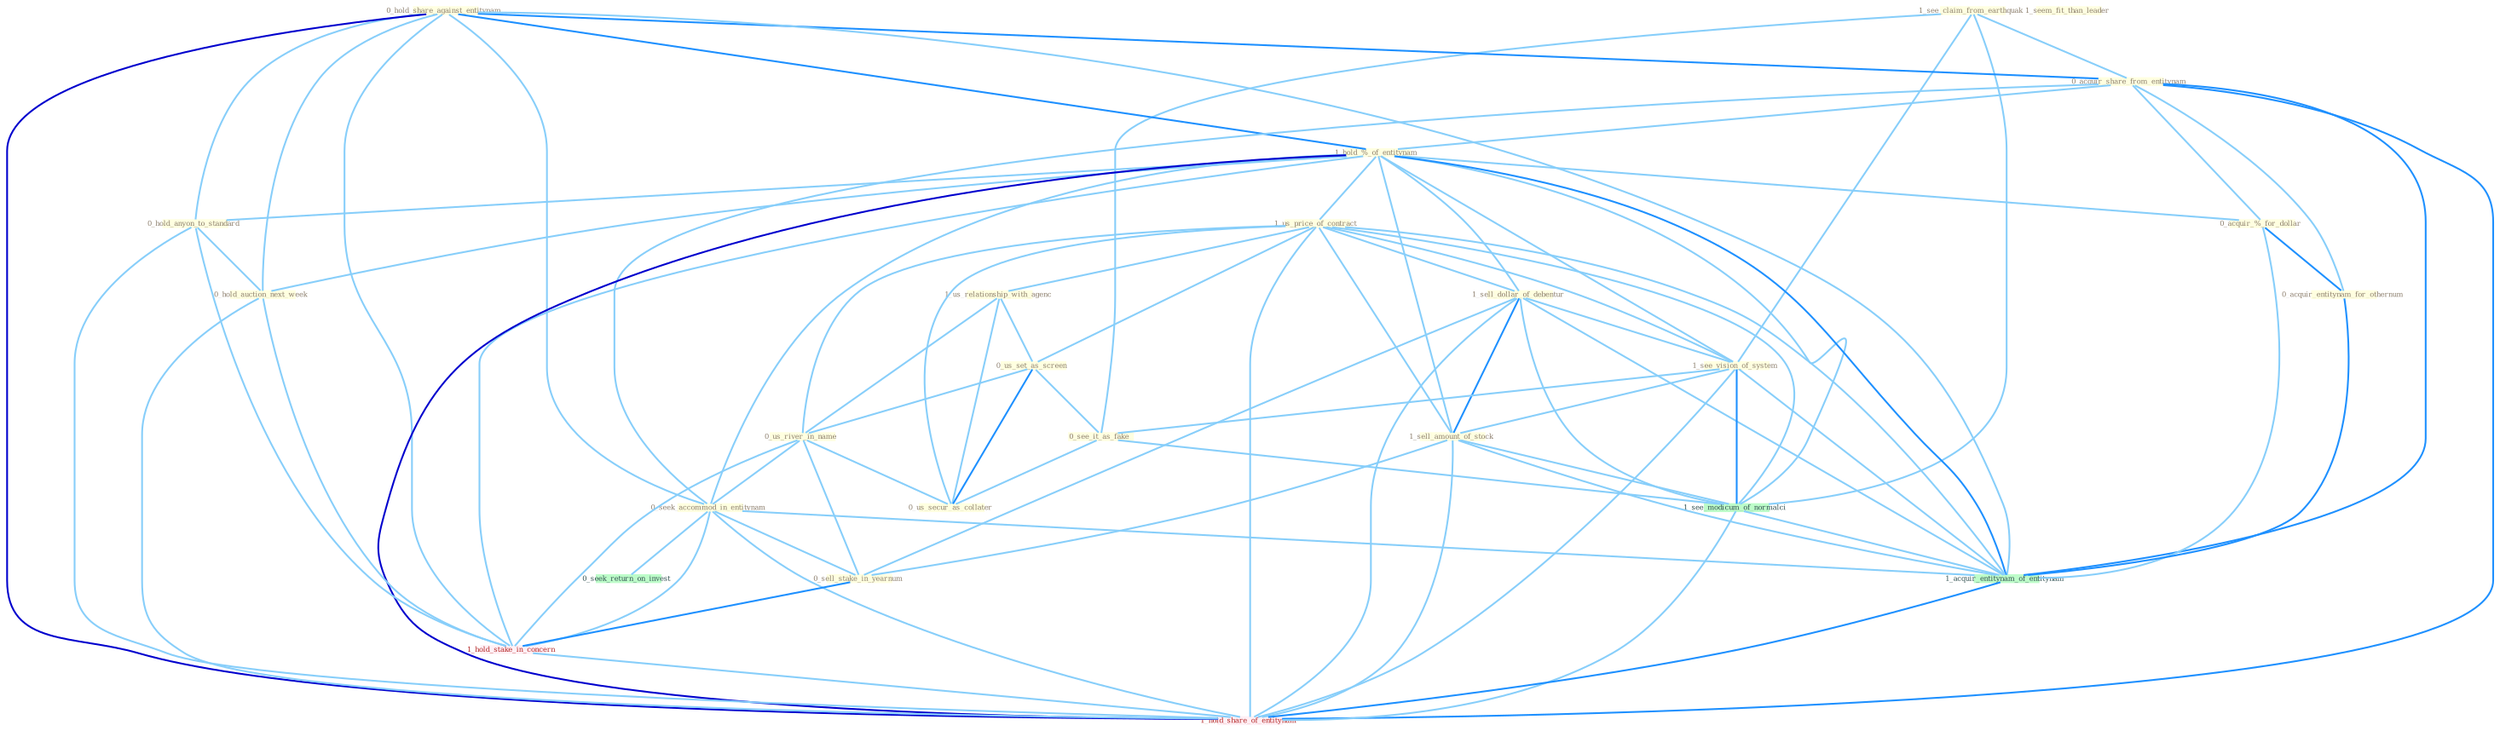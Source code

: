 Graph G{ 
    node
    [shape=polygon,style=filled,width=.5,height=.06,color="#BDFCC9",fixedsize=true,fontsize=4,
    fontcolor="#2f4f4f"];
    {node
    [color="#ffffe0", fontcolor="#8b7d6b"] "1_see_claim_from_earthquak " "0_hold_share_against_entitynam " "0_acquir_share_from_entitynam " "1_hold_%_of_entitynam " "1_us_price_of_contract " "1_us_relationship_with_agenc " "0_hold_anyon_to_standard " "0_us_set_as_screen " "0_us_river_in_name " "1_sell_dollar_of_debentur " "1_seem_fit_than_leader " "1_see_vision_of_system " "0_see_it_as_fake " "1_sell_amount_of_stock " "0_seek_accommod_in_entitynam " "0_acquir_%_for_dollar " "0_acquir_entitynam_for_othernum " "0_us_secur_as_collater " "0_sell_stake_in_yearnum " "0_hold_auction_next_week "}
{node [color="#fff0f5", fontcolor="#b22222"] "1_hold_stake_in_concern " "1_hold_share_of_entitynam "}
edge [color="#B0E2FF"];

	"1_see_claim_from_earthquak " -- "0_acquir_share_from_entitynam " [w="1", color="#87cefa" ];
	"1_see_claim_from_earthquak " -- "1_see_vision_of_system " [w="1", color="#87cefa" ];
	"1_see_claim_from_earthquak " -- "0_see_it_as_fake " [w="1", color="#87cefa" ];
	"1_see_claim_from_earthquak " -- "1_see_modicum_of_normalci " [w="1", color="#87cefa" ];
	"0_hold_share_against_entitynam " -- "0_acquir_share_from_entitynam " [w="2", color="#1e90ff" , len=0.8];
	"0_hold_share_against_entitynam " -- "1_hold_%_of_entitynam " [w="2", color="#1e90ff" , len=0.8];
	"0_hold_share_against_entitynam " -- "0_hold_anyon_to_standard " [w="1", color="#87cefa" ];
	"0_hold_share_against_entitynam " -- "0_seek_accommod_in_entitynam " [w="1", color="#87cefa" ];
	"0_hold_share_against_entitynam " -- "0_hold_auction_next_week " [w="1", color="#87cefa" ];
	"0_hold_share_against_entitynam " -- "1_hold_stake_in_concern " [w="1", color="#87cefa" ];
	"0_hold_share_against_entitynam " -- "1_acquir_entitynam_of_entitynam " [w="1", color="#87cefa" ];
	"0_hold_share_against_entitynam " -- "1_hold_share_of_entitynam " [w="3", color="#0000cd" , len=0.6];
	"0_acquir_share_from_entitynam " -- "1_hold_%_of_entitynam " [w="1", color="#87cefa" ];
	"0_acquir_share_from_entitynam " -- "0_seek_accommod_in_entitynam " [w="1", color="#87cefa" ];
	"0_acquir_share_from_entitynam " -- "0_acquir_%_for_dollar " [w="1", color="#87cefa" ];
	"0_acquir_share_from_entitynam " -- "0_acquir_entitynam_for_othernum " [w="1", color="#87cefa" ];
	"0_acquir_share_from_entitynam " -- "1_acquir_entitynam_of_entitynam " [w="2", color="#1e90ff" , len=0.8];
	"0_acquir_share_from_entitynam " -- "1_hold_share_of_entitynam " [w="2", color="#1e90ff" , len=0.8];
	"1_hold_%_of_entitynam " -- "1_us_price_of_contract " [w="1", color="#87cefa" ];
	"1_hold_%_of_entitynam " -- "0_hold_anyon_to_standard " [w="1", color="#87cefa" ];
	"1_hold_%_of_entitynam " -- "1_sell_dollar_of_debentur " [w="1", color="#87cefa" ];
	"1_hold_%_of_entitynam " -- "1_see_vision_of_system " [w="1", color="#87cefa" ];
	"1_hold_%_of_entitynam " -- "1_sell_amount_of_stock " [w="1", color="#87cefa" ];
	"1_hold_%_of_entitynam " -- "0_seek_accommod_in_entitynam " [w="1", color="#87cefa" ];
	"1_hold_%_of_entitynam " -- "0_acquir_%_for_dollar " [w="1", color="#87cefa" ];
	"1_hold_%_of_entitynam " -- "0_hold_auction_next_week " [w="1", color="#87cefa" ];
	"1_hold_%_of_entitynam " -- "1_hold_stake_in_concern " [w="1", color="#87cefa" ];
	"1_hold_%_of_entitynam " -- "1_see_modicum_of_normalci " [w="1", color="#87cefa" ];
	"1_hold_%_of_entitynam " -- "1_acquir_entitynam_of_entitynam " [w="2", color="#1e90ff" , len=0.8];
	"1_hold_%_of_entitynam " -- "1_hold_share_of_entitynam " [w="3", color="#0000cd" , len=0.6];
	"1_us_price_of_contract " -- "1_us_relationship_with_agenc " [w="1", color="#87cefa" ];
	"1_us_price_of_contract " -- "0_us_set_as_screen " [w="1", color="#87cefa" ];
	"1_us_price_of_contract " -- "0_us_river_in_name " [w="1", color="#87cefa" ];
	"1_us_price_of_contract " -- "1_sell_dollar_of_debentur " [w="1", color="#87cefa" ];
	"1_us_price_of_contract " -- "1_see_vision_of_system " [w="1", color="#87cefa" ];
	"1_us_price_of_contract " -- "1_sell_amount_of_stock " [w="1", color="#87cefa" ];
	"1_us_price_of_contract " -- "0_us_secur_as_collater " [w="1", color="#87cefa" ];
	"1_us_price_of_contract " -- "1_see_modicum_of_normalci " [w="1", color="#87cefa" ];
	"1_us_price_of_contract " -- "1_acquir_entitynam_of_entitynam " [w="1", color="#87cefa" ];
	"1_us_price_of_contract " -- "1_hold_share_of_entitynam " [w="1", color="#87cefa" ];
	"1_us_relationship_with_agenc " -- "0_us_set_as_screen " [w="1", color="#87cefa" ];
	"1_us_relationship_with_agenc " -- "0_us_river_in_name " [w="1", color="#87cefa" ];
	"1_us_relationship_with_agenc " -- "0_us_secur_as_collater " [w="1", color="#87cefa" ];
	"0_hold_anyon_to_standard " -- "0_hold_auction_next_week " [w="1", color="#87cefa" ];
	"0_hold_anyon_to_standard " -- "1_hold_stake_in_concern " [w="1", color="#87cefa" ];
	"0_hold_anyon_to_standard " -- "1_hold_share_of_entitynam " [w="1", color="#87cefa" ];
	"0_us_set_as_screen " -- "0_us_river_in_name " [w="1", color="#87cefa" ];
	"0_us_set_as_screen " -- "0_see_it_as_fake " [w="1", color="#87cefa" ];
	"0_us_set_as_screen " -- "0_us_secur_as_collater " [w="2", color="#1e90ff" , len=0.8];
	"0_us_river_in_name " -- "0_seek_accommod_in_entitynam " [w="1", color="#87cefa" ];
	"0_us_river_in_name " -- "0_us_secur_as_collater " [w="1", color="#87cefa" ];
	"0_us_river_in_name " -- "0_sell_stake_in_yearnum " [w="1", color="#87cefa" ];
	"0_us_river_in_name " -- "1_hold_stake_in_concern " [w="1", color="#87cefa" ];
	"1_sell_dollar_of_debentur " -- "1_see_vision_of_system " [w="1", color="#87cefa" ];
	"1_sell_dollar_of_debentur " -- "1_sell_amount_of_stock " [w="2", color="#1e90ff" , len=0.8];
	"1_sell_dollar_of_debentur " -- "0_sell_stake_in_yearnum " [w="1", color="#87cefa" ];
	"1_sell_dollar_of_debentur " -- "1_see_modicum_of_normalci " [w="1", color="#87cefa" ];
	"1_sell_dollar_of_debentur " -- "1_acquir_entitynam_of_entitynam " [w="1", color="#87cefa" ];
	"1_sell_dollar_of_debentur " -- "1_hold_share_of_entitynam " [w="1", color="#87cefa" ];
	"1_see_vision_of_system " -- "0_see_it_as_fake " [w="1", color="#87cefa" ];
	"1_see_vision_of_system " -- "1_sell_amount_of_stock " [w="1", color="#87cefa" ];
	"1_see_vision_of_system " -- "1_see_modicum_of_normalci " [w="2", color="#1e90ff" , len=0.8];
	"1_see_vision_of_system " -- "1_acquir_entitynam_of_entitynam " [w="1", color="#87cefa" ];
	"1_see_vision_of_system " -- "1_hold_share_of_entitynam " [w="1", color="#87cefa" ];
	"0_see_it_as_fake " -- "0_us_secur_as_collater " [w="1", color="#87cefa" ];
	"0_see_it_as_fake " -- "1_see_modicum_of_normalci " [w="1", color="#87cefa" ];
	"1_sell_amount_of_stock " -- "0_sell_stake_in_yearnum " [w="1", color="#87cefa" ];
	"1_sell_amount_of_stock " -- "1_see_modicum_of_normalci " [w="1", color="#87cefa" ];
	"1_sell_amount_of_stock " -- "1_acquir_entitynam_of_entitynam " [w="1", color="#87cefa" ];
	"1_sell_amount_of_stock " -- "1_hold_share_of_entitynam " [w="1", color="#87cefa" ];
	"0_seek_accommod_in_entitynam " -- "0_sell_stake_in_yearnum " [w="1", color="#87cefa" ];
	"0_seek_accommod_in_entitynam " -- "1_hold_stake_in_concern " [w="1", color="#87cefa" ];
	"0_seek_accommod_in_entitynam " -- "0_seek_return_on_invest " [w="1", color="#87cefa" ];
	"0_seek_accommod_in_entitynam " -- "1_acquir_entitynam_of_entitynam " [w="1", color="#87cefa" ];
	"0_seek_accommod_in_entitynam " -- "1_hold_share_of_entitynam " [w="1", color="#87cefa" ];
	"0_acquir_%_for_dollar " -- "0_acquir_entitynam_for_othernum " [w="2", color="#1e90ff" , len=0.8];
	"0_acquir_%_for_dollar " -- "1_acquir_entitynam_of_entitynam " [w="1", color="#87cefa" ];
	"0_acquir_entitynam_for_othernum " -- "1_acquir_entitynam_of_entitynam " [w="2", color="#1e90ff" , len=0.8];
	"0_sell_stake_in_yearnum " -- "1_hold_stake_in_concern " [w="2", color="#1e90ff" , len=0.8];
	"0_hold_auction_next_week " -- "1_hold_stake_in_concern " [w="1", color="#87cefa" ];
	"0_hold_auction_next_week " -- "1_hold_share_of_entitynam " [w="1", color="#87cefa" ];
	"1_hold_stake_in_concern " -- "1_hold_share_of_entitynam " [w="1", color="#87cefa" ];
	"1_see_modicum_of_normalci " -- "1_acquir_entitynam_of_entitynam " [w="1", color="#87cefa" ];
	"1_see_modicum_of_normalci " -- "1_hold_share_of_entitynam " [w="1", color="#87cefa" ];
	"1_acquir_entitynam_of_entitynam " -- "1_hold_share_of_entitynam " [w="2", color="#1e90ff" , len=0.8];
}